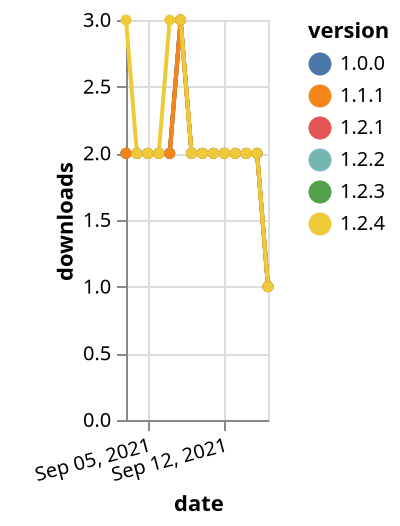 {"$schema": "https://vega.github.io/schema/vega-lite/v5.json", "description": "A simple bar chart with embedded data.", "data": {"values": [{"date": "2021-09-03", "total": 659, "delta": 2, "version": "1.0.0"}, {"date": "2021-09-04", "total": 661, "delta": 2, "version": "1.0.0"}, {"date": "2021-09-05", "total": 663, "delta": 2, "version": "1.0.0"}, {"date": "2021-09-06", "total": 665, "delta": 2, "version": "1.0.0"}, {"date": "2021-09-07", "total": 667, "delta": 2, "version": "1.0.0"}, {"date": "2021-09-08", "total": 670, "delta": 3, "version": "1.0.0"}, {"date": "2021-09-09", "total": 672, "delta": 2, "version": "1.0.0"}, {"date": "2021-09-10", "total": 674, "delta": 2, "version": "1.0.0"}, {"date": "2021-09-11", "total": 676, "delta": 2, "version": "1.0.0"}, {"date": "2021-09-12", "total": 678, "delta": 2, "version": "1.0.0"}, {"date": "2021-09-13", "total": 680, "delta": 2, "version": "1.0.0"}, {"date": "2021-09-14", "total": 682, "delta": 2, "version": "1.0.0"}, {"date": "2021-09-15", "total": 684, "delta": 2, "version": "1.0.0"}, {"date": "2021-09-16", "total": 685, "delta": 1, "version": "1.0.0"}, {"date": "2021-09-03", "total": 424, "delta": 2, "version": "1.2.2"}, {"date": "2021-09-04", "total": 426, "delta": 2, "version": "1.2.2"}, {"date": "2021-09-05", "total": 428, "delta": 2, "version": "1.2.2"}, {"date": "2021-09-06", "total": 430, "delta": 2, "version": "1.2.2"}, {"date": "2021-09-07", "total": 432, "delta": 2, "version": "1.2.2"}, {"date": "2021-09-08", "total": 435, "delta": 3, "version": "1.2.2"}, {"date": "2021-09-09", "total": 437, "delta": 2, "version": "1.2.2"}, {"date": "2021-09-10", "total": 439, "delta": 2, "version": "1.2.2"}, {"date": "2021-09-11", "total": 441, "delta": 2, "version": "1.2.2"}, {"date": "2021-09-12", "total": 443, "delta": 2, "version": "1.2.2"}, {"date": "2021-09-13", "total": 445, "delta": 2, "version": "1.2.2"}, {"date": "2021-09-14", "total": 447, "delta": 2, "version": "1.2.2"}, {"date": "2021-09-15", "total": 449, "delta": 2, "version": "1.2.2"}, {"date": "2021-09-16", "total": 450, "delta": 1, "version": "1.2.2"}, {"date": "2021-09-03", "total": 303, "delta": 2, "version": "1.2.3"}, {"date": "2021-09-04", "total": 305, "delta": 2, "version": "1.2.3"}, {"date": "2021-09-05", "total": 307, "delta": 2, "version": "1.2.3"}, {"date": "2021-09-06", "total": 309, "delta": 2, "version": "1.2.3"}, {"date": "2021-09-07", "total": 311, "delta": 2, "version": "1.2.3"}, {"date": "2021-09-08", "total": 314, "delta": 3, "version": "1.2.3"}, {"date": "2021-09-09", "total": 316, "delta": 2, "version": "1.2.3"}, {"date": "2021-09-10", "total": 318, "delta": 2, "version": "1.2.3"}, {"date": "2021-09-11", "total": 320, "delta": 2, "version": "1.2.3"}, {"date": "2021-09-12", "total": 322, "delta": 2, "version": "1.2.3"}, {"date": "2021-09-13", "total": 324, "delta": 2, "version": "1.2.3"}, {"date": "2021-09-14", "total": 326, "delta": 2, "version": "1.2.3"}, {"date": "2021-09-15", "total": 328, "delta": 2, "version": "1.2.3"}, {"date": "2021-09-16", "total": 329, "delta": 1, "version": "1.2.3"}, {"date": "2021-09-03", "total": 437, "delta": 2, "version": "1.2.1"}, {"date": "2021-09-04", "total": 439, "delta": 2, "version": "1.2.1"}, {"date": "2021-09-05", "total": 441, "delta": 2, "version": "1.2.1"}, {"date": "2021-09-06", "total": 443, "delta": 2, "version": "1.2.1"}, {"date": "2021-09-07", "total": 445, "delta": 2, "version": "1.2.1"}, {"date": "2021-09-08", "total": 448, "delta": 3, "version": "1.2.1"}, {"date": "2021-09-09", "total": 450, "delta": 2, "version": "1.2.1"}, {"date": "2021-09-10", "total": 452, "delta": 2, "version": "1.2.1"}, {"date": "2021-09-11", "total": 454, "delta": 2, "version": "1.2.1"}, {"date": "2021-09-12", "total": 456, "delta": 2, "version": "1.2.1"}, {"date": "2021-09-13", "total": 458, "delta": 2, "version": "1.2.1"}, {"date": "2021-09-14", "total": 460, "delta": 2, "version": "1.2.1"}, {"date": "2021-09-15", "total": 462, "delta": 2, "version": "1.2.1"}, {"date": "2021-09-16", "total": 463, "delta": 1, "version": "1.2.1"}, {"date": "2021-09-03", "total": 451, "delta": 2, "version": "1.1.1"}, {"date": "2021-09-04", "total": 453, "delta": 2, "version": "1.1.1"}, {"date": "2021-09-05", "total": 455, "delta": 2, "version": "1.1.1"}, {"date": "2021-09-06", "total": 457, "delta": 2, "version": "1.1.1"}, {"date": "2021-09-07", "total": 459, "delta": 2, "version": "1.1.1"}, {"date": "2021-09-08", "total": 462, "delta": 3, "version": "1.1.1"}, {"date": "2021-09-09", "total": 464, "delta": 2, "version": "1.1.1"}, {"date": "2021-09-10", "total": 466, "delta": 2, "version": "1.1.1"}, {"date": "2021-09-11", "total": 468, "delta": 2, "version": "1.1.1"}, {"date": "2021-09-12", "total": 470, "delta": 2, "version": "1.1.1"}, {"date": "2021-09-13", "total": 472, "delta": 2, "version": "1.1.1"}, {"date": "2021-09-14", "total": 474, "delta": 2, "version": "1.1.1"}, {"date": "2021-09-15", "total": 476, "delta": 2, "version": "1.1.1"}, {"date": "2021-09-16", "total": 477, "delta": 1, "version": "1.1.1"}, {"date": "2021-09-03", "total": 187, "delta": 3, "version": "1.2.4"}, {"date": "2021-09-04", "total": 189, "delta": 2, "version": "1.2.4"}, {"date": "2021-09-05", "total": 191, "delta": 2, "version": "1.2.4"}, {"date": "2021-09-06", "total": 193, "delta": 2, "version": "1.2.4"}, {"date": "2021-09-07", "total": 196, "delta": 3, "version": "1.2.4"}, {"date": "2021-09-08", "total": 199, "delta": 3, "version": "1.2.4"}, {"date": "2021-09-09", "total": 201, "delta": 2, "version": "1.2.4"}, {"date": "2021-09-10", "total": 203, "delta": 2, "version": "1.2.4"}, {"date": "2021-09-11", "total": 205, "delta": 2, "version": "1.2.4"}, {"date": "2021-09-12", "total": 207, "delta": 2, "version": "1.2.4"}, {"date": "2021-09-13", "total": 209, "delta": 2, "version": "1.2.4"}, {"date": "2021-09-14", "total": 211, "delta": 2, "version": "1.2.4"}, {"date": "2021-09-15", "total": 213, "delta": 2, "version": "1.2.4"}, {"date": "2021-09-16", "total": 214, "delta": 1, "version": "1.2.4"}]}, "width": "container", "mark": {"type": "line", "point": {"filled": true}}, "encoding": {"x": {"field": "date", "type": "temporal", "timeUnit": "yearmonthdate", "title": "date", "axis": {"labelAngle": -15}}, "y": {"field": "delta", "type": "quantitative", "title": "downloads"}, "color": {"field": "version", "type": "nominal"}, "tooltip": {"field": "delta"}}}